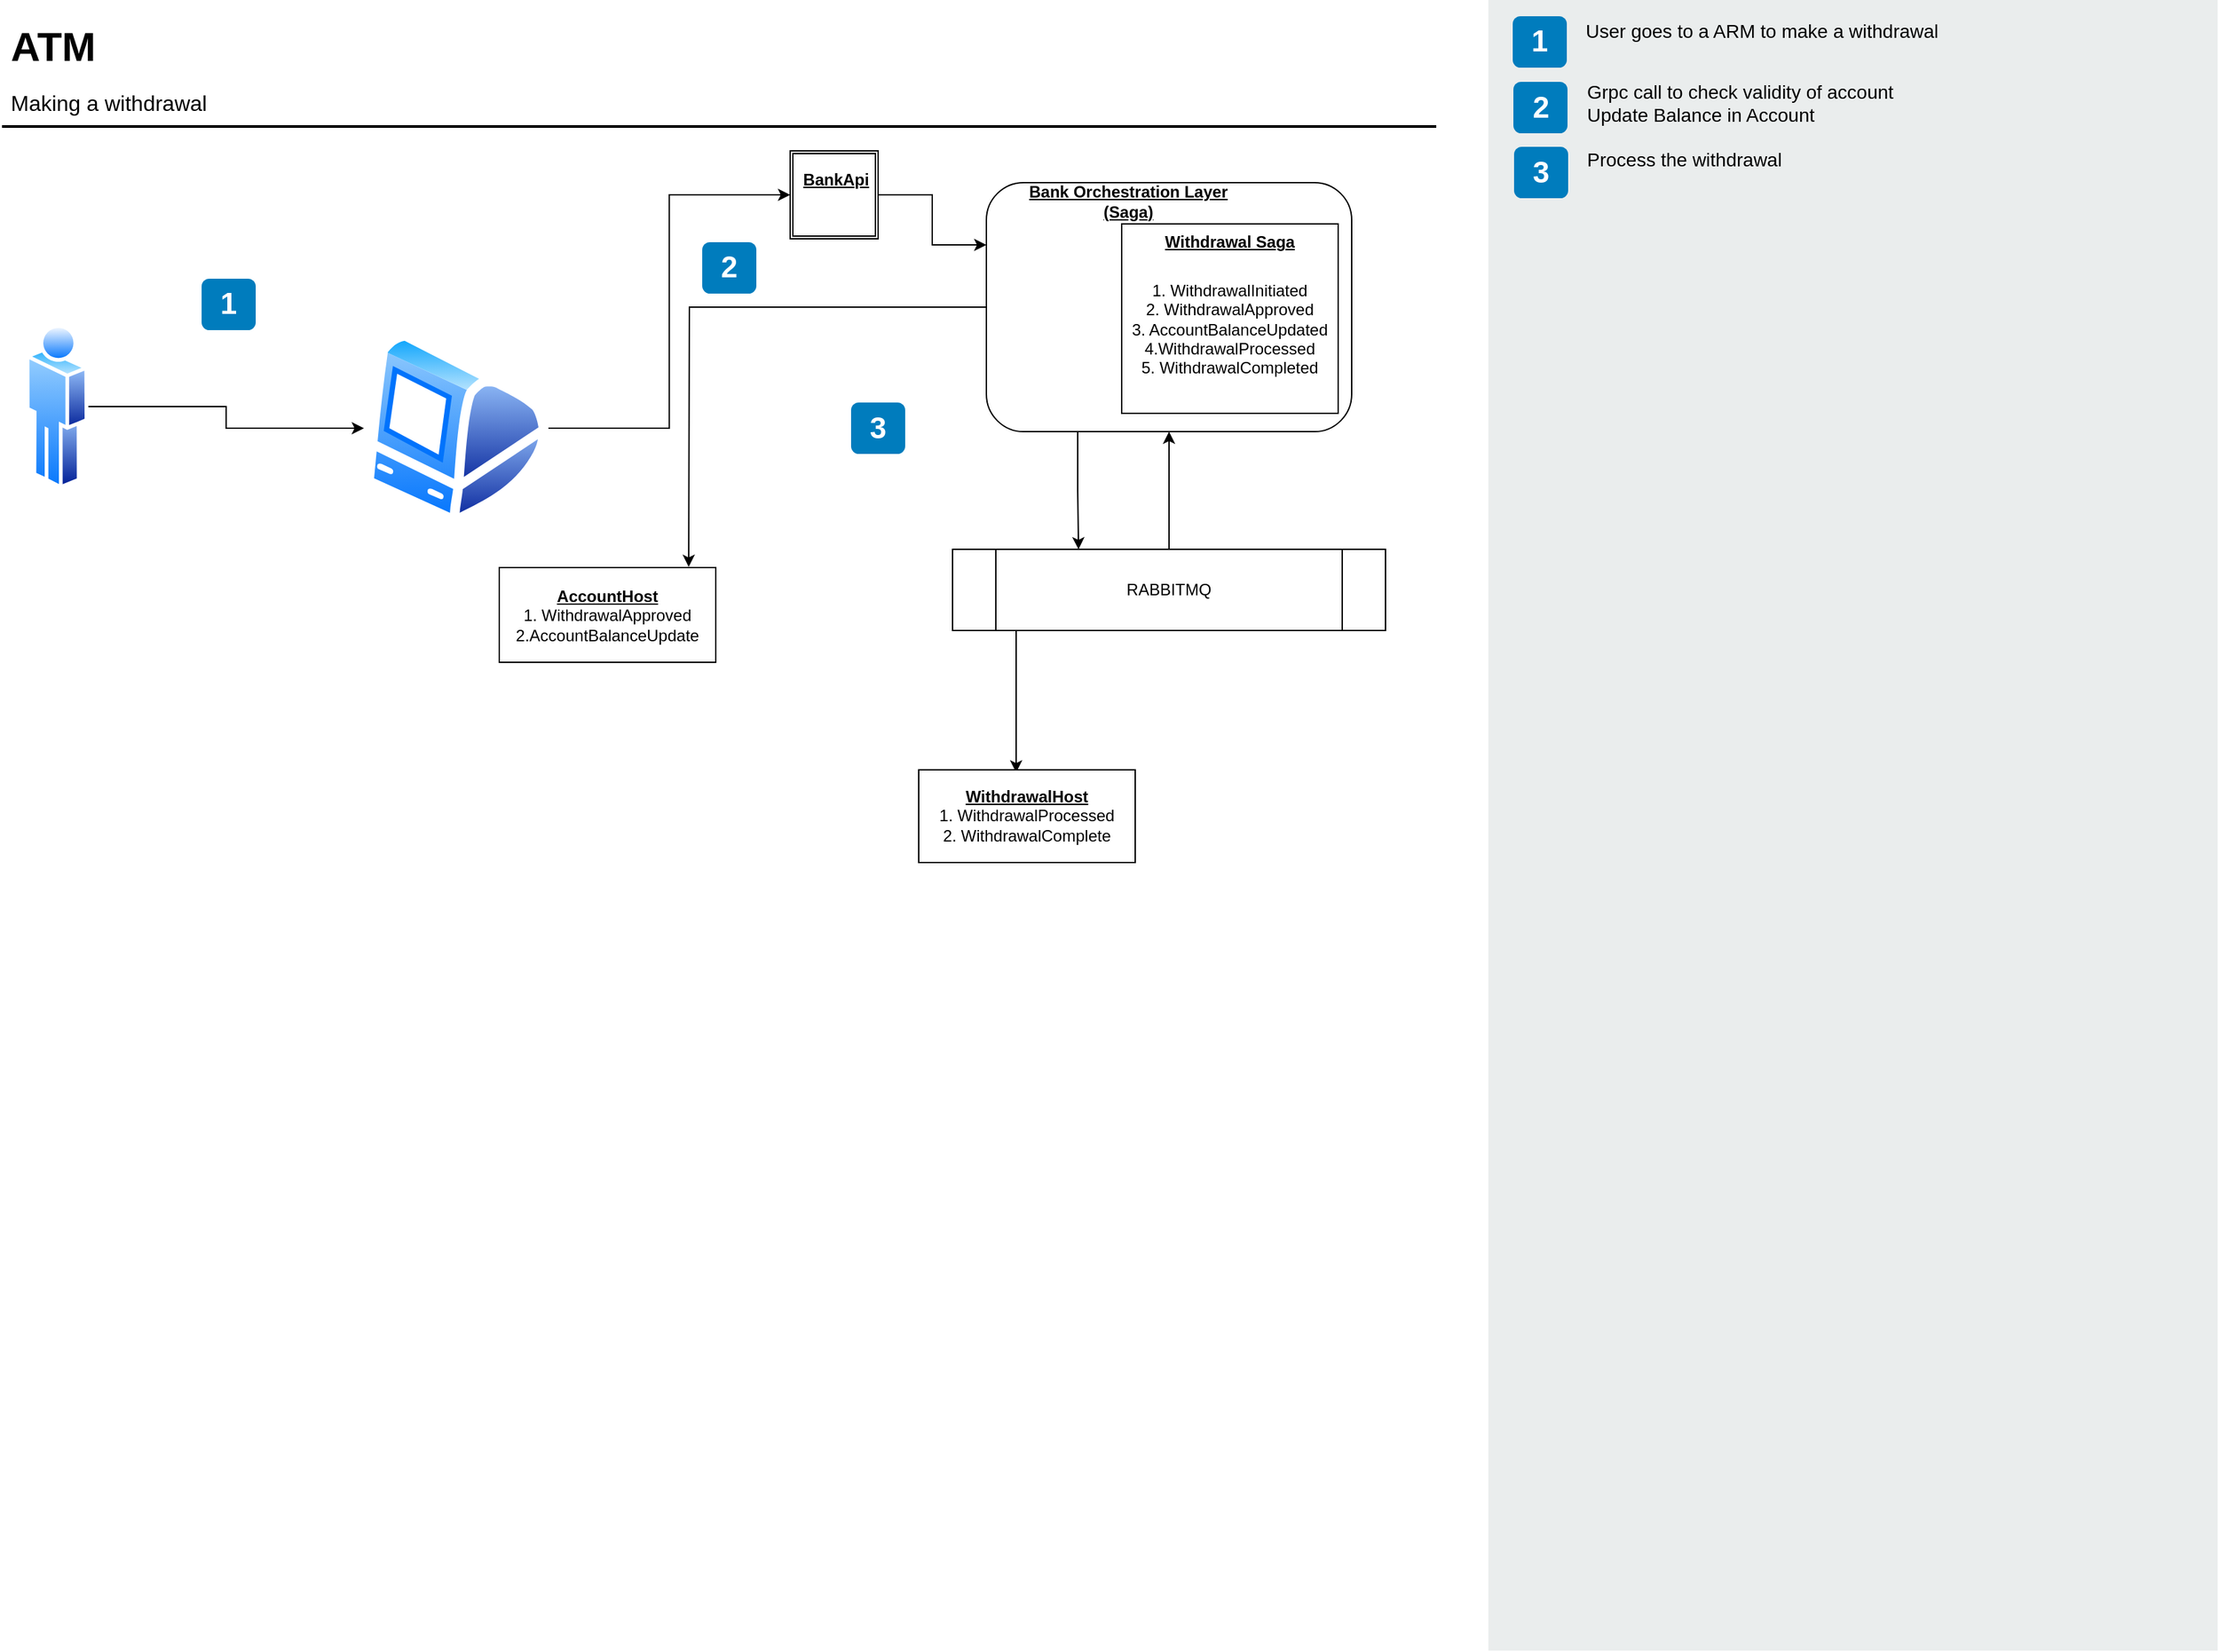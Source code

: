 <mxfile version="14.5.1" type="device"><diagram id="Ht1M8jgEwFfnCIfOTk4-" name="Page-1"><mxGraphModel dx="1422" dy="822" grid="1" gridSize="10" guides="1" tooltips="1" connect="1" arrows="1" fold="1" page="1" pageScale="1" pageWidth="1169" pageHeight="827" math="0" shadow="0"><root><mxCell id="0"/><mxCell id="1" parent="0"/><mxCell id="cE2qDuu-qo0mwEbNWt-u-28" style="edgeStyle=orthogonalEdgeStyle;rounded=0;orthogonalLoop=1;jettySize=auto;html=1;exitX=0.25;exitY=1;exitDx=0;exitDy=0;entryX=0.291;entryY=0;entryDx=0;entryDy=0;entryPerimeter=0;" edge="1" parent="1" source="cE2qDuu-qo0mwEbNWt-u-15" target="cE2qDuu-qo0mwEbNWt-u-20"><mxGeometry relative="1" as="geometry"/></mxCell><mxCell id="cE2qDuu-qo0mwEbNWt-u-30" style="edgeStyle=orthogonalEdgeStyle;rounded=0;orthogonalLoop=1;jettySize=auto;html=1;exitX=0.559;exitY=0.983;exitDx=0;exitDy=0;entryX=0.45;entryY=0.029;entryDx=0;entryDy=0;entryPerimeter=0;exitPerimeter=0;" edge="1" parent="1" source="cE2qDuu-qo0mwEbNWt-u-20" target="cE2qDuu-qo0mwEbNWt-u-25"><mxGeometry relative="1" as="geometry"><Array as="points"><mxPoint x="802" y="516"/></Array></mxGeometry></mxCell><mxCell id="cE2qDuu-qo0mwEbNWt-u-32" style="edgeStyle=orthogonalEdgeStyle;rounded=0;orthogonalLoop=1;jettySize=auto;html=1;" edge="1" parent="1" source="cE2qDuu-qo0mwEbNWt-u-15"><mxGeometry relative="1" as="geometry"><mxPoint x="560" y="470" as="targetPoint"/></mxGeometry></mxCell><mxCell id="cE2qDuu-qo0mwEbNWt-u-15" value="" style="rounded=1;whiteSpace=wrap;html=1;" vertex="1" parent="1"><mxGeometry x="780" y="186" width="270" height="184" as="geometry"/></mxCell><mxCell id="-QjtrjUzRDEMRZ5MF8oH-47" value="ATM" style="text;html=1;resizable=0;points=[];autosize=1;align=left;verticalAlign=top;spacingTop=-4;fontSize=30;fontStyle=1" parent="1" vertex="1"><mxGeometry x="56.5" y="64.5" width="80" height="40" as="geometry"/></mxCell><mxCell id="-QjtrjUzRDEMRZ5MF8oH-48" value="Making a withdrawal" style="text;html=1;resizable=0;points=[];autosize=1;align=left;verticalAlign=top;spacingTop=-4;fontSize=16;" parent="1" vertex="1"><mxGeometry x="56.5" y="114.5" width="160" height="20" as="geometry"/></mxCell><mxCell id="SCVMTBWpLvtzJIhz15lM-1" value="" style="line;strokeWidth=2;html=1;fontSize=14;" parent="1" vertex="1"><mxGeometry x="52.5" y="139.5" width="1060" height="10" as="geometry"/></mxCell><mxCell id="7OVz4w7n9kzEPWy-4BBC-3" value="" style="rounded=0;whiteSpace=wrap;html=1;fillColor=#EAEDED;fontSize=22;fontColor=#FFFFFF;strokeColor=none;labelBackgroundColor=none;" parent="1" vertex="1"><mxGeometry x="1151" y="51" width="539" height="1220" as="geometry"/></mxCell><mxCell id="7OVz4w7n9kzEPWy-4BBC-4" value="1" style="rounded=1;whiteSpace=wrap;html=1;fillColor=#007CBD;strokeColor=none;fontColor=#FFFFFF;fontStyle=1;fontSize=22;labelBackgroundColor=none;" parent="1" vertex="1"><mxGeometry x="1169" y="63" width="40" height="38" as="geometry"/></mxCell><mxCell id="7OVz4w7n9kzEPWy-4BBC-5" value="2" style="rounded=1;whiteSpace=wrap;html=1;fillColor=#007CBD;strokeColor=none;fontColor=#FFFFFF;fontStyle=1;fontSize=22;labelBackgroundColor=none;" parent="1" vertex="1"><mxGeometry x="1169.5" y="111.5" width="40" height="38" as="geometry"/></mxCell><mxCell id="7OVz4w7n9kzEPWy-4BBC-6" value="3" style="rounded=1;whiteSpace=wrap;html=1;fillColor=#007CBD;strokeColor=none;fontColor=#FFFFFF;fontStyle=1;fontSize=22;labelBackgroundColor=none;" parent="1" vertex="1"><mxGeometry x="1170" y="159.5" width="40" height="38" as="geometry"/></mxCell><mxCell id="7OVz4w7n9kzEPWy-4BBC-13" value="&lt;span&gt;User goes to a ARM to make a withdrawal&lt;/span&gt;" style="text;html=1;align=left;verticalAlign=top;spacingTop=-4;fontSize=14;labelBackgroundColor=none;whiteSpace=wrap;" parent="1" vertex="1"><mxGeometry x="1220.5" y="63" width="449" height="37.5" as="geometry"/></mxCell><mxCell id="7OVz4w7n9kzEPWy-4BBC-14" value="&lt;span&gt;Grpc call to check validity of account&lt;br&gt;&lt;/span&gt;Update Balance in Account" style="text;html=1;align=left;verticalAlign=top;spacingTop=-4;fontSize=14;labelBackgroundColor=none;whiteSpace=wrap;" parent="1" vertex="1"><mxGeometry x="1221.5" y="107.75" width="450" height="45.5" as="geometry"/></mxCell><mxCell id="7OVz4w7n9kzEPWy-4BBC-15" value="&lt;span&gt;Process the withdrawal&lt;/span&gt;" style="text;html=1;align=left;verticalAlign=top;spacingTop=-4;fontSize=14;labelBackgroundColor=none;whiteSpace=wrap;" parent="1" vertex="1"><mxGeometry x="1222" y="158" width="450" height="36.5" as="geometry"/></mxCell><mxCell id="cE2qDuu-qo0mwEbNWt-u-10" style="edgeStyle=orthogonalEdgeStyle;rounded=0;orthogonalLoop=1;jettySize=auto;html=1;entryX=0;entryY=0.5;entryDx=0;entryDy=0;" edge="1" parent="1" source="cE2qDuu-qo0mwEbNWt-u-2" target="cE2qDuu-qo0mwEbNWt-u-9"><mxGeometry relative="1" as="geometry"/></mxCell><mxCell id="cE2qDuu-qo0mwEbNWt-u-2" value="" style="aspect=fixed;perimeter=ellipsePerimeter;html=1;align=center;shadow=0;dashed=0;spacingTop=3;image;image=img/lib/active_directory/mac_client.svg;" vertex="1" parent="1"><mxGeometry x="320" y="295" width="136.3" height="145" as="geometry"/></mxCell><mxCell id="cE2qDuu-qo0mwEbNWt-u-4" value="1" style="rounded=1;whiteSpace=wrap;html=1;fillColor=#007CBD;strokeColor=none;fontColor=#FFFFFF;fontStyle=1;fontSize=22;labelBackgroundColor=none;" vertex="1" parent="1"><mxGeometry x="200" y="257" width="40" height="38" as="geometry"/></mxCell><mxCell id="cE2qDuu-qo0mwEbNWt-u-8" style="edgeStyle=orthogonalEdgeStyle;rounded=0;orthogonalLoop=1;jettySize=auto;html=1;entryX=0;entryY=0.5;entryDx=0;entryDy=0;" edge="1" parent="1" source="cE2qDuu-qo0mwEbNWt-u-5" target="cE2qDuu-qo0mwEbNWt-u-2"><mxGeometry relative="1" as="geometry"/></mxCell><mxCell id="cE2qDuu-qo0mwEbNWt-u-5" value="" style="aspect=fixed;perimeter=ellipsePerimeter;html=1;align=center;shadow=0;dashed=0;spacingTop=3;image;image=img/lib/active_directory/user.svg;" vertex="1" parent="1"><mxGeometry x="70" y="289" width="46.25" height="125" as="geometry"/></mxCell><mxCell id="cE2qDuu-qo0mwEbNWt-u-17" style="edgeStyle=orthogonalEdgeStyle;rounded=0;orthogonalLoop=1;jettySize=auto;html=1;entryX=0;entryY=0.25;entryDx=0;entryDy=0;" edge="1" parent="1" source="cE2qDuu-qo0mwEbNWt-u-9" target="cE2qDuu-qo0mwEbNWt-u-15"><mxGeometry relative="1" as="geometry"/></mxCell><mxCell id="cE2qDuu-qo0mwEbNWt-u-9" value="" style="shape=ext;double=1;whiteSpace=wrap;html=1;aspect=fixed;" vertex="1" parent="1"><mxGeometry x="635" y="162.5" width="65" height="65" as="geometry"/></mxCell><mxCell id="cE2qDuu-qo0mwEbNWt-u-11" value="&lt;br&gt;1. WithdrawalInitiated&lt;br&gt;2. WithdrawalApproved&lt;br&gt;3. AccountBalanceUpdated&lt;br&gt;4.WithdrawalProcessed&lt;br&gt;5. WithdrawalCompleted" style="rounded=0;whiteSpace=wrap;html=1;" vertex="1" parent="1"><mxGeometry x="880" y="216.5" width="160" height="140" as="geometry"/></mxCell><mxCell id="cE2qDuu-qo0mwEbNWt-u-12" value="&lt;b&gt;&lt;u&gt;Withdrawal Saga&lt;/u&gt;&lt;/b&gt;" style="text;html=1;strokeColor=none;fillColor=none;align=center;verticalAlign=middle;whiteSpace=wrap;rounded=0;" vertex="1" parent="1"><mxGeometry x="905" y="199.5" width="110" height="60" as="geometry"/></mxCell><mxCell id="cE2qDuu-qo0mwEbNWt-u-14" value="&lt;b&gt;&lt;u&gt;BankApi&lt;/u&gt;&lt;/b&gt;" style="text;html=1;strokeColor=none;fillColor=none;align=center;verticalAlign=middle;whiteSpace=wrap;rounded=0;" vertex="1" parent="1"><mxGeometry x="543.75" y="170" width="250" height="27.5" as="geometry"/></mxCell><mxCell id="cE2qDuu-qo0mwEbNWt-u-16" value="&lt;b&gt;&lt;u&gt;Bank Orchestration Layer (Saga)&lt;/u&gt;&lt;/b&gt;" style="text;html=1;strokeColor=none;fillColor=none;align=center;verticalAlign=middle;whiteSpace=wrap;rounded=0;" vertex="1" parent="1"><mxGeometry x="800" y="170" width="170" height="60" as="geometry"/></mxCell><mxCell id="cE2qDuu-qo0mwEbNWt-u-18" value="&lt;b&gt;&lt;u&gt;AccountHost&lt;/u&gt;&lt;/b&gt;&lt;br&gt;1. WithdrawalApproved&lt;br&gt;2.AccountBalanceUpdate" style="rounded=0;whiteSpace=wrap;html=1;" vertex="1" parent="1"><mxGeometry x="420" y="470.5" width="160" height="70" as="geometry"/></mxCell><mxCell id="cE2qDuu-qo0mwEbNWt-u-29" style="edgeStyle=orthogonalEdgeStyle;rounded=0;orthogonalLoop=1;jettySize=auto;html=1;exitX=0.5;exitY=0;exitDx=0;exitDy=0;entryX=0.5;entryY=1;entryDx=0;entryDy=0;" edge="1" parent="1" source="cE2qDuu-qo0mwEbNWt-u-20" target="cE2qDuu-qo0mwEbNWt-u-15"><mxGeometry relative="1" as="geometry"/></mxCell><mxCell id="cE2qDuu-qo0mwEbNWt-u-20" value="RABBITMQ" style="shape=process;whiteSpace=wrap;html=1;backgroundOutline=1;" vertex="1" parent="1"><mxGeometry x="755" y="457" width="320" height="60" as="geometry"/></mxCell><mxCell id="cE2qDuu-qo0mwEbNWt-u-24" value="2" style="rounded=1;whiteSpace=wrap;html=1;fillColor=#007CBD;strokeColor=none;fontColor=#FFFFFF;fontStyle=1;fontSize=22;labelBackgroundColor=none;" vertex="1" parent="1"><mxGeometry x="570" y="230" width="40" height="38" as="geometry"/></mxCell><mxCell id="cE2qDuu-qo0mwEbNWt-u-25" value="&lt;u style=&quot;font-weight: bold&quot;&gt;WithdrawalHost&lt;/u&gt;&lt;br&gt;1. WithdrawalProcessed&lt;br&gt;2. WithdrawalComplete" style="rounded=0;whiteSpace=wrap;html=1;" vertex="1" parent="1"><mxGeometry x="730" y="620" width="160" height="68.5" as="geometry"/></mxCell><mxCell id="cE2qDuu-qo0mwEbNWt-u-27" value="3" style="rounded=1;whiteSpace=wrap;html=1;fillColor=#007CBD;strokeColor=none;fontColor=#FFFFFF;fontStyle=1;fontSize=22;labelBackgroundColor=none;" vertex="1" parent="1"><mxGeometry x="680" y="348.5" width="40" height="38" as="geometry"/></mxCell></root></mxGraphModel></diagram></mxfile>